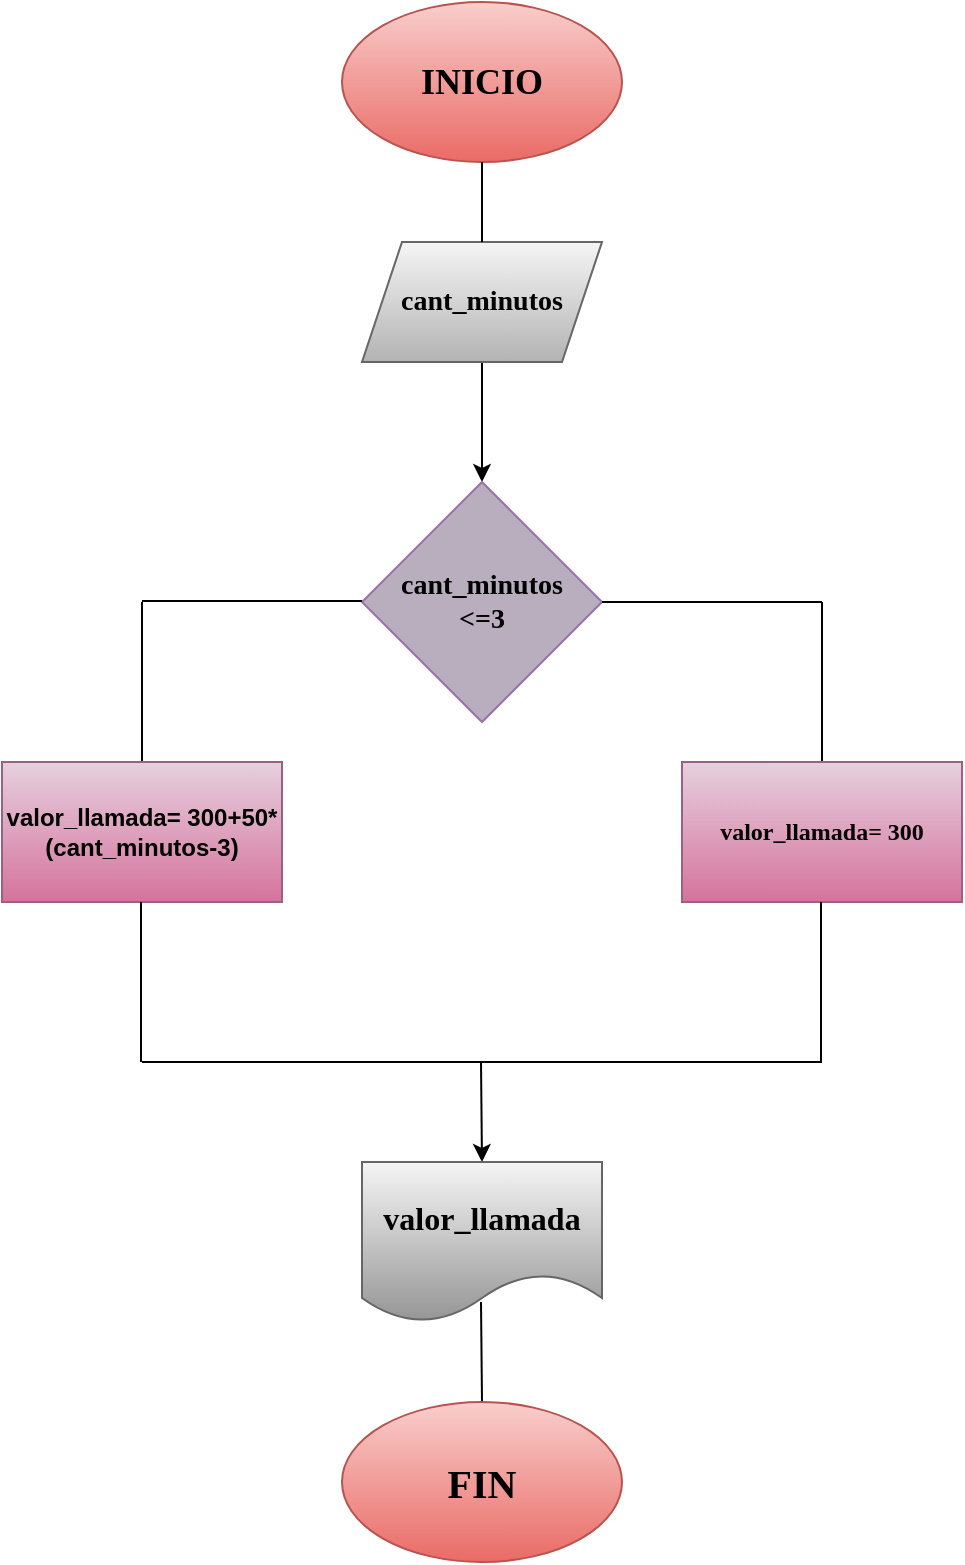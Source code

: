 <mxfile>
    <diagram id="aErDcoPlFrleEPPjlsQV" name="Página-1">
        <mxGraphModel dx="576" dy="461" grid="1" gridSize="10" guides="1" tooltips="1" connect="1" arrows="1" fold="1" page="1" pageScale="1" pageWidth="827" pageHeight="1169" math="0" shadow="0">
            <root>
                <mxCell id="0"/>
                <mxCell id="1" parent="0"/>
                <mxCell id="4" value="INICIO" style="ellipse;whiteSpace=wrap;html=1;fontStyle=1;fontFamily=Verdana;fillColor=#f8cecc;gradientColor=#ea6b66;strokeColor=#b85450;fontColor=#000000;fontSize=18;" vertex="1" parent="1">
                    <mxGeometry x="220" y="20" width="140" height="80" as="geometry"/>
                </mxCell>
                <mxCell id="10" value="" style="edgeStyle=none;html=1;" edge="1" parent="1" source="5" target="9">
                    <mxGeometry relative="1" as="geometry"/>
                </mxCell>
                <mxCell id="5" value="cant_minutos" style="shape=parallelogram;perimeter=parallelogramPerimeter;whiteSpace=wrap;html=1;fixedSize=1;fillColor=#f5f5f5;gradientColor=#b3b3b3;strokeColor=#666666;fontFamily=Verdana;fontStyle=1;fontSize=14;fontColor=#000000;" vertex="1" parent="1">
                    <mxGeometry x="230" y="140" width="120" height="60" as="geometry"/>
                </mxCell>
                <mxCell id="8" value="" style="endArrow=none;html=1;exitX=0.5;exitY=0;exitDx=0;exitDy=0;entryX=0.5;entryY=1;entryDx=0;entryDy=0;fontColor=#1A1A1A;" edge="1" parent="1" source="5" target="4">
                    <mxGeometry width="50" height="50" relative="1" as="geometry">
                        <mxPoint x="260" y="150" as="sourcePoint"/>
                        <mxPoint x="310" y="100" as="targetPoint"/>
                    </mxGeometry>
                </mxCell>
                <mxCell id="9" value="&lt;font style=&quot;font-size: 14px;&quot; face=&quot;Verdana&quot; color=&quot;#000000&quot;&gt;&lt;b&gt;cant_minutos&lt;br&gt;&amp;lt;=3&lt;/b&gt;&lt;/font&gt;" style="rhombus;whiteSpace=wrap;html=1;fillColor=#B8AEBD;strokeColor=#9673a6;" vertex="1" parent="1">
                    <mxGeometry x="230" y="260" width="120" height="120" as="geometry"/>
                </mxCell>
                <mxCell id="11" value="" style="endArrow=none;html=1;" edge="1" parent="1">
                    <mxGeometry width="50" height="50" relative="1" as="geometry">
                        <mxPoint x="350" y="320" as="sourcePoint"/>
                        <mxPoint x="460" y="320" as="targetPoint"/>
                    </mxGeometry>
                </mxCell>
                <mxCell id="12" value="" style="endArrow=none;html=1;" edge="1" parent="1">
                    <mxGeometry width="50" height="50" relative="1" as="geometry">
                        <mxPoint x="460" y="400" as="sourcePoint"/>
                        <mxPoint x="460" y="320" as="targetPoint"/>
                    </mxGeometry>
                </mxCell>
                <mxCell id="14" value="" style="endArrow=none;html=1;" edge="1" parent="1">
                    <mxGeometry width="50" height="50" relative="1" as="geometry">
                        <mxPoint x="120" y="319.5" as="sourcePoint"/>
                        <mxPoint x="230" y="319.5" as="targetPoint"/>
                    </mxGeometry>
                </mxCell>
                <mxCell id="15" value="" style="endArrow=none;html=1;" edge="1" parent="1">
                    <mxGeometry width="50" height="50" relative="1" as="geometry">
                        <mxPoint x="120" y="400" as="sourcePoint"/>
                        <mxPoint x="120" y="320" as="targetPoint"/>
                    </mxGeometry>
                </mxCell>
                <mxCell id="16" value="valor_llamada= 300" style="rounded=0;whiteSpace=wrap;html=1;fillColor=#e6d0de;gradientColor=#d5739d;strokeColor=#996185;fontStyle=1;fontFamily=Verdana;fontColor=#000000;" vertex="1" parent="1">
                    <mxGeometry x="390" y="400" width="140" height="70" as="geometry"/>
                </mxCell>
                <mxCell id="18" value="valor_llamada= 300+50*(cant_minutos-3)" style="rounded=0;whiteSpace=wrap;html=1;fillColor=#e6d0de;gradientColor=#d5739d;strokeColor=#996185;fontStyle=1;fontColor=#000000;" vertex="1" parent="1">
                    <mxGeometry x="50" y="400" width="140" height="70" as="geometry"/>
                </mxCell>
                <mxCell id="19" value="" style="endArrow=none;html=1;" edge="1" parent="1">
                    <mxGeometry width="50" height="50" relative="1" as="geometry">
                        <mxPoint x="119.5" y="550" as="sourcePoint"/>
                        <mxPoint x="119.5" y="470" as="targetPoint"/>
                    </mxGeometry>
                </mxCell>
                <mxCell id="20" value="" style="endArrow=none;html=1;" edge="1" parent="1">
                    <mxGeometry width="50" height="50" relative="1" as="geometry">
                        <mxPoint x="459.5" y="550" as="sourcePoint"/>
                        <mxPoint x="459.5" y="470" as="targetPoint"/>
                    </mxGeometry>
                </mxCell>
                <mxCell id="21" value="" style="endArrow=none;html=1;" edge="1" parent="1">
                    <mxGeometry width="50" height="50" relative="1" as="geometry">
                        <mxPoint x="120" y="550" as="sourcePoint"/>
                        <mxPoint x="460" y="550" as="targetPoint"/>
                        <Array as="points">
                            <mxPoint x="290" y="550"/>
                        </Array>
                    </mxGeometry>
                </mxCell>
                <mxCell id="22" value="" style="endArrow=classic;html=1;" edge="1" parent="1">
                    <mxGeometry width="50" height="50" relative="1" as="geometry">
                        <mxPoint x="289.5" y="550" as="sourcePoint"/>
                        <mxPoint x="290" y="600" as="targetPoint"/>
                    </mxGeometry>
                </mxCell>
                <mxCell id="23" value="valor_llamada" style="shape=document;whiteSpace=wrap;html=1;boundedLbl=1;fillColor=#f5f5f5;gradientColor=#969696;strokeColor=#666666;fontFamily=Verdana;fontStyle=1;fontColor=#000000;fontSize=16;" vertex="1" parent="1">
                    <mxGeometry x="230" y="600" width="120" height="80" as="geometry"/>
                </mxCell>
                <mxCell id="24" value="" style="endArrow=none;html=1;" edge="1" parent="1">
                    <mxGeometry width="50" height="50" relative="1" as="geometry">
                        <mxPoint x="290" y="720" as="sourcePoint"/>
                        <mxPoint x="289.5" y="670" as="targetPoint"/>
                    </mxGeometry>
                </mxCell>
                <mxCell id="26" value="FIN" style="ellipse;whiteSpace=wrap;html=1;fillColor=#f8cecc;gradientColor=#ea6b66;strokeColor=#b85450;fontStyle=1;fontFamily=Verdana;fontSize=20;fontColor=#000000;" vertex="1" parent="1">
                    <mxGeometry x="220" y="720" width="140" height="80" as="geometry"/>
                </mxCell>
            </root>
        </mxGraphModel>
    </diagram>
</mxfile>